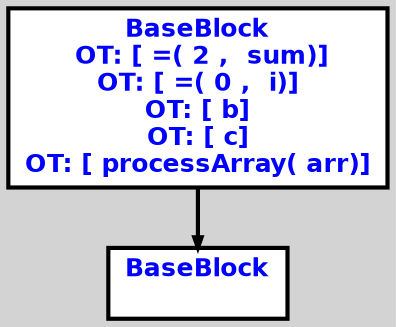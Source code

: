 digraph G {
ordering=out;
ranksep=.4;
bgcolor="lightgrey";  node [shape=box, fixedsize=false, fontsize=12, fontname="Helvetica-bold", fontcolor="blue"
width=.25, height=.25, color="black", fillcolor="white", style="filled, solid, bold"];

edge [arrowsize=.5, color="black", style="bold"]    n0000123009FAC210 [label="BaseBlock\n OT: [ =( 2 ,  sum)]
OT: [ =( 0 ,  i)]
OT: [ b]
OT: [ c]
OT: [ processArray( arr)]
"]
    n0000123009FAC390 [label="BaseBlock\n "]
    n0000123009FAC210 -> n0000123009FAC390
}
